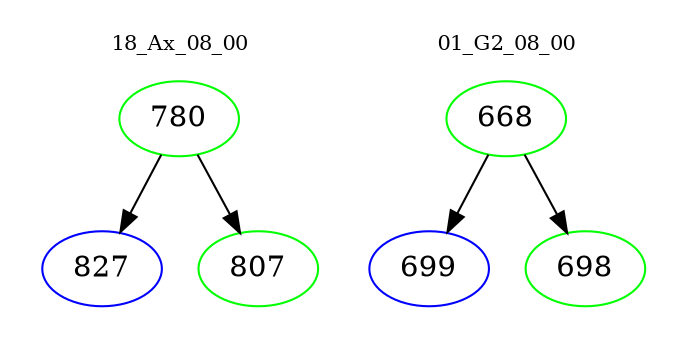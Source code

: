 digraph{
subgraph cluster_0 {
color = white
label = "18_Ax_08_00";
fontsize=10;
T0_780 [label="780", color="green"]
T0_780 -> T0_827 [color="black"]
T0_827 [label="827", color="blue"]
T0_780 -> T0_807 [color="black"]
T0_807 [label="807", color="green"]
}
subgraph cluster_1 {
color = white
label = "01_G2_08_00";
fontsize=10;
T1_668 [label="668", color="green"]
T1_668 -> T1_699 [color="black"]
T1_699 [label="699", color="blue"]
T1_668 -> T1_698 [color="black"]
T1_698 [label="698", color="green"]
}
}

